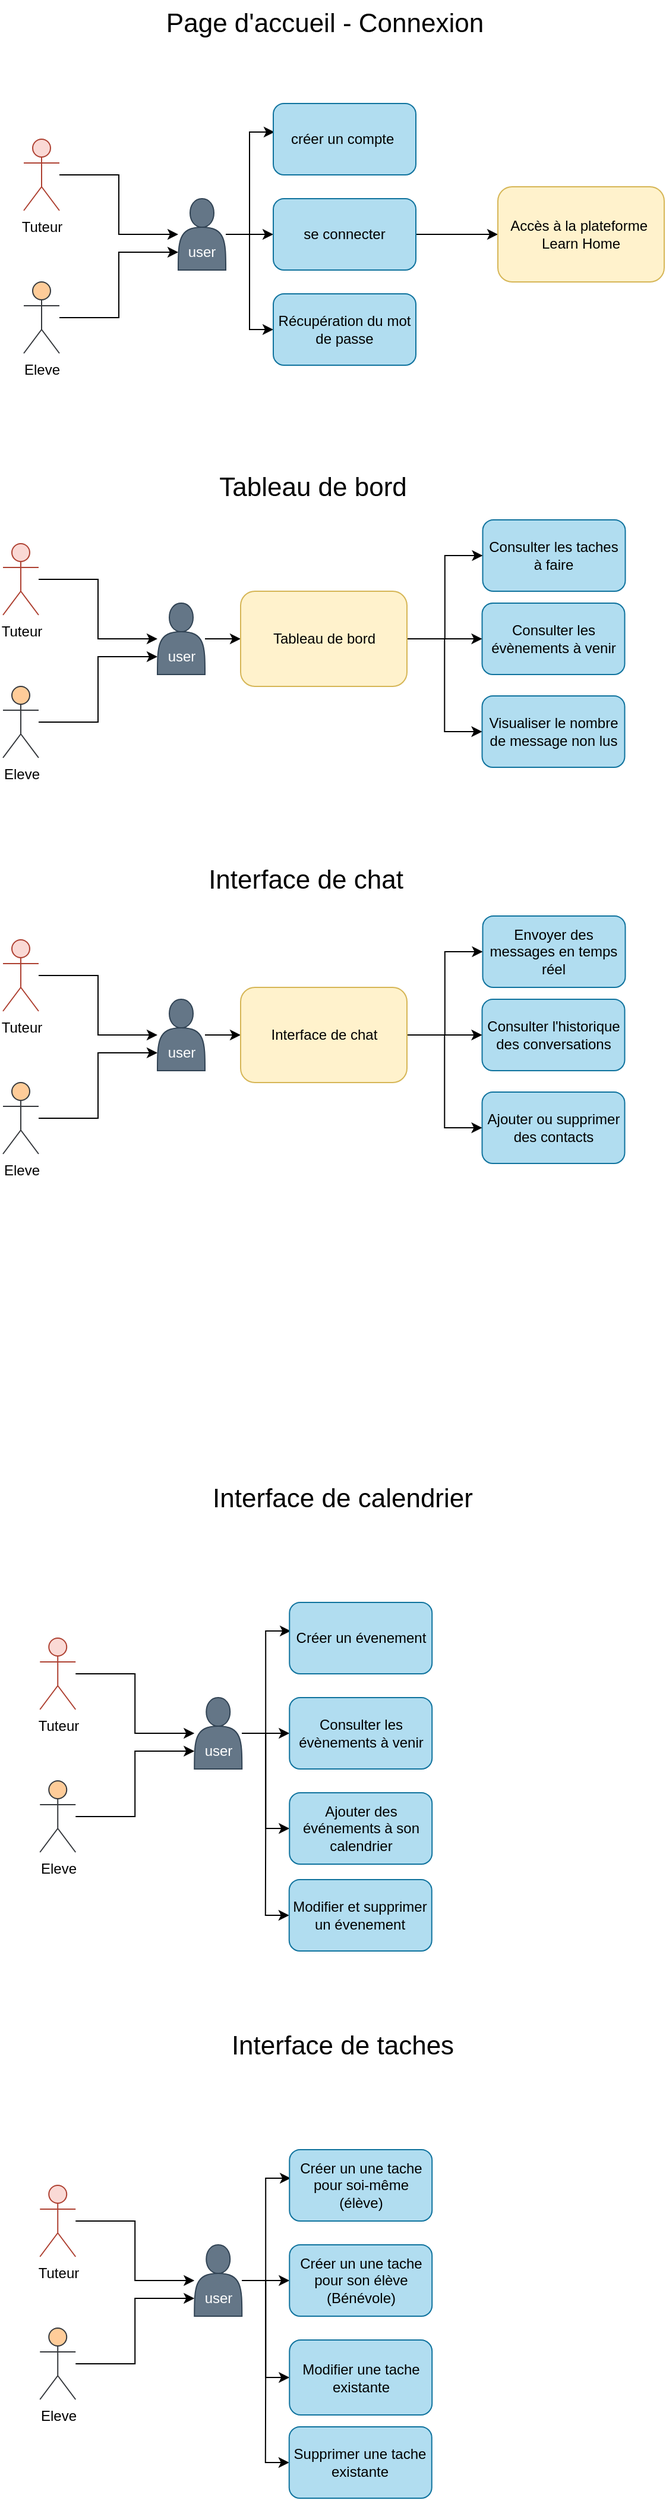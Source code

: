 <mxfile version="24.3.1" type="device">
  <diagram name="Page-1" id="o-b82NMgc5WbNwef8hEY">
    <mxGraphModel dx="1434" dy="780" grid="1" gridSize="10" guides="1" tooltips="1" connect="1" arrows="1" fold="1" page="1" pageScale="1" pageWidth="827" pageHeight="1169" math="0" shadow="0">
      <root>
        <mxCell id="0" />
        <mxCell id="1" parent="0" />
        <mxCell id="kh5sHy_S3ubo4G1eniif-13" value="" style="edgeStyle=orthogonalEdgeStyle;rounded=0;orthogonalLoop=1;jettySize=auto;html=1;entryX=0.008;entryY=0.4;entryDx=0;entryDy=0;entryPerimeter=0;" edge="1" parent="1" source="kh5sHy_S3ubo4G1eniif-2" target="kh5sHy_S3ubo4G1eniif-6">
          <mxGeometry relative="1" as="geometry" />
        </mxCell>
        <mxCell id="kh5sHy_S3ubo4G1eniif-14" style="edgeStyle=orthogonalEdgeStyle;rounded=0;orthogonalLoop=1;jettySize=auto;html=1;entryX=0;entryY=0.5;entryDx=0;entryDy=0;" edge="1" parent="1" source="kh5sHy_S3ubo4G1eniif-2" target="kh5sHy_S3ubo4G1eniif-12">
          <mxGeometry relative="1" as="geometry" />
        </mxCell>
        <mxCell id="kh5sHy_S3ubo4G1eniif-15" style="edgeStyle=orthogonalEdgeStyle;rounded=0;orthogonalLoop=1;jettySize=auto;html=1;entryX=0;entryY=0.5;entryDx=0;entryDy=0;" edge="1" parent="1" source="kh5sHy_S3ubo4G1eniif-2" target="kh5sHy_S3ubo4G1eniif-11">
          <mxGeometry relative="1" as="geometry" />
        </mxCell>
        <mxCell id="kh5sHy_S3ubo4G1eniif-2" value="&lt;div&gt;&lt;br&gt;&lt;/div&gt;&lt;div&gt;&lt;br&gt;&lt;/div&gt;user" style="shape=actor;whiteSpace=wrap;html=1;fillColor=#647687;fontColor=#ffffff;strokeColor=#314354;" vertex="1" parent="1">
          <mxGeometry x="282" y="197" width="40" height="60" as="geometry" />
        </mxCell>
        <mxCell id="kh5sHy_S3ubo4G1eniif-8" value="" style="edgeStyle=orthogonalEdgeStyle;rounded=0;orthogonalLoop=1;jettySize=auto;html=1;" edge="1" parent="1" source="kh5sHy_S3ubo4G1eniif-3" target="kh5sHy_S3ubo4G1eniif-2">
          <mxGeometry relative="1" as="geometry" />
        </mxCell>
        <mxCell id="kh5sHy_S3ubo4G1eniif-3" value="Tuteur" style="shape=umlActor;verticalLabelPosition=bottom;verticalAlign=top;html=1;outlineConnect=0;fillColor=#fad9d5;strokeColor=#ae4132;" vertex="1" parent="1">
          <mxGeometry x="152" y="147" width="30" height="60" as="geometry" />
        </mxCell>
        <mxCell id="kh5sHy_S3ubo4G1eniif-10" value="" style="edgeStyle=orthogonalEdgeStyle;rounded=0;orthogonalLoop=1;jettySize=auto;html=1;entryX=0;entryY=0.75;entryDx=0;entryDy=0;" edge="1" parent="1" source="kh5sHy_S3ubo4G1eniif-4" target="kh5sHy_S3ubo4G1eniif-2">
          <mxGeometry relative="1" as="geometry">
            <mxPoint x="217" y="297" as="targetPoint" />
          </mxGeometry>
        </mxCell>
        <mxCell id="kh5sHy_S3ubo4G1eniif-4" value="Eleve" style="shape=umlActor;verticalLabelPosition=bottom;verticalAlign=top;html=1;outlineConnect=0;fillColor=#ffcc99;strokeColor=#36393d;" vertex="1" parent="1">
          <mxGeometry x="152" y="267" width="30" height="60" as="geometry" />
        </mxCell>
        <mxCell id="kh5sHy_S3ubo4G1eniif-6" value="créer un compte&amp;nbsp;" style="rounded=1;whiteSpace=wrap;html=1;fillColor=#b1ddf0;strokeColor=#10739e;" vertex="1" parent="1">
          <mxGeometry x="362" y="117" width="120" height="60" as="geometry" />
        </mxCell>
        <mxCell id="kh5sHy_S3ubo4G1eniif-11" value="Récupération du mot de passe" style="rounded=1;whiteSpace=wrap;html=1;fillColor=#b1ddf0;strokeColor=#10739e;" vertex="1" parent="1">
          <mxGeometry x="362" y="277" width="120" height="60" as="geometry" />
        </mxCell>
        <mxCell id="kh5sHy_S3ubo4G1eniif-22" value="" style="edgeStyle=orthogonalEdgeStyle;rounded=0;orthogonalLoop=1;jettySize=auto;html=1;" edge="1" parent="1" source="kh5sHy_S3ubo4G1eniif-12" target="kh5sHy_S3ubo4G1eniif-16">
          <mxGeometry relative="1" as="geometry" />
        </mxCell>
        <mxCell id="kh5sHy_S3ubo4G1eniif-12" value="se connecter" style="rounded=1;whiteSpace=wrap;html=1;fillColor=#b1ddf0;strokeColor=#10739e;" vertex="1" parent="1">
          <mxGeometry x="362" y="197" width="120" height="60" as="geometry" />
        </mxCell>
        <mxCell id="kh5sHy_S3ubo4G1eniif-16" value="Accès à la plateforme&amp;nbsp;&lt;div&gt;Learn Home&lt;/div&gt;" style="rounded=1;whiteSpace=wrap;html=1;fillColor=#fff2cc;strokeColor=#d6b656;" vertex="1" parent="1">
          <mxGeometry x="551" y="187" width="140" height="80" as="geometry" />
        </mxCell>
        <mxCell id="kh5sHy_S3ubo4G1eniif-17" value="&lt;font style=&quot;font-size: 22px;&quot;&gt;Page d&#39;accueil - Connexion&lt;/font&gt;" style="text;html=1;align=center;verticalAlign=middle;resizable=0;points=[];autosize=1;strokeColor=none;fillColor=none;" vertex="1" parent="1">
          <mxGeometry x="259.5" y="30" width="290" height="40" as="geometry" />
        </mxCell>
        <mxCell id="kh5sHy_S3ubo4G1eniif-65" value="" style="edgeStyle=orthogonalEdgeStyle;rounded=0;orthogonalLoop=1;jettySize=auto;html=1;" edge="1" parent="1" source="kh5sHy_S3ubo4G1eniif-26" target="kh5sHy_S3ubo4G1eniif-35">
          <mxGeometry relative="1" as="geometry" />
        </mxCell>
        <mxCell id="kh5sHy_S3ubo4G1eniif-26" value="&lt;div&gt;&lt;br&gt;&lt;/div&gt;&lt;div&gt;&lt;br&gt;&lt;/div&gt;user" style="shape=actor;whiteSpace=wrap;html=1;fillColor=#647687;fontColor=#ffffff;strokeColor=#314354;" vertex="1" parent="1">
          <mxGeometry x="264.5" y="537" width="40" height="60" as="geometry" />
        </mxCell>
        <mxCell id="kh5sHy_S3ubo4G1eniif-27" value="" style="edgeStyle=orthogonalEdgeStyle;rounded=0;orthogonalLoop=1;jettySize=auto;html=1;" edge="1" parent="1" source="kh5sHy_S3ubo4G1eniif-28" target="kh5sHy_S3ubo4G1eniif-26">
          <mxGeometry relative="1" as="geometry" />
        </mxCell>
        <mxCell id="kh5sHy_S3ubo4G1eniif-28" value="Tuteur" style="shape=umlActor;verticalLabelPosition=bottom;verticalAlign=top;html=1;outlineConnect=0;fillColor=#fad9d5;strokeColor=#ae4132;" vertex="1" parent="1">
          <mxGeometry x="134.5" y="487" width="30" height="60" as="geometry" />
        </mxCell>
        <mxCell id="kh5sHy_S3ubo4G1eniif-29" value="" style="edgeStyle=orthogonalEdgeStyle;rounded=0;orthogonalLoop=1;jettySize=auto;html=1;entryX=0;entryY=0.75;entryDx=0;entryDy=0;" edge="1" parent="1" source="kh5sHy_S3ubo4G1eniif-30" target="kh5sHy_S3ubo4G1eniif-26">
          <mxGeometry relative="1" as="geometry">
            <mxPoint x="199.5" y="637" as="targetPoint" />
          </mxGeometry>
        </mxCell>
        <mxCell id="kh5sHy_S3ubo4G1eniif-30" value="Eleve" style="shape=umlActor;verticalLabelPosition=bottom;verticalAlign=top;html=1;outlineConnect=0;fillColor=#ffcc99;strokeColor=#36393d;" vertex="1" parent="1">
          <mxGeometry x="134.5" y="607" width="30" height="60" as="geometry" />
        </mxCell>
        <mxCell id="kh5sHy_S3ubo4G1eniif-31" value="Consulter les évènements à venir" style="rounded=1;whiteSpace=wrap;html=1;fillColor=#b1ddf0;strokeColor=#10739e;" vertex="1" parent="1">
          <mxGeometry x="537.75" y="537" width="120" height="60" as="geometry" />
        </mxCell>
        <mxCell id="kh5sHy_S3ubo4G1eniif-32" value="Visualiser le nombre de message non lus" style="rounded=1;whiteSpace=wrap;html=1;fillColor=#b1ddf0;strokeColor=#10739e;" vertex="1" parent="1">
          <mxGeometry x="537.75" y="615" width="120" height="60" as="geometry" />
        </mxCell>
        <mxCell id="kh5sHy_S3ubo4G1eniif-34" value="Consulter les taches à faire" style="rounded=1;whiteSpace=wrap;html=1;fillColor=#b1ddf0;strokeColor=#10739e;" vertex="1" parent="1">
          <mxGeometry x="538.25" y="467" width="120" height="60" as="geometry" />
        </mxCell>
        <mxCell id="kh5sHy_S3ubo4G1eniif-66" value="" style="edgeStyle=orthogonalEdgeStyle;rounded=0;orthogonalLoop=1;jettySize=auto;html=1;" edge="1" parent="1" source="kh5sHy_S3ubo4G1eniif-35" target="kh5sHy_S3ubo4G1eniif-31">
          <mxGeometry relative="1" as="geometry">
            <Array as="points">
              <mxPoint x="510.5" y="567" />
              <mxPoint x="510.5" y="567" />
            </Array>
          </mxGeometry>
        </mxCell>
        <mxCell id="kh5sHy_S3ubo4G1eniif-67" style="edgeStyle=orthogonalEdgeStyle;rounded=0;orthogonalLoop=1;jettySize=auto;html=1;entryX=0;entryY=0.5;entryDx=0;entryDy=0;" edge="1" parent="1" source="kh5sHy_S3ubo4G1eniif-35" target="kh5sHy_S3ubo4G1eniif-32">
          <mxGeometry relative="1" as="geometry" />
        </mxCell>
        <mxCell id="kh5sHy_S3ubo4G1eniif-68" style="edgeStyle=orthogonalEdgeStyle;rounded=0;orthogonalLoop=1;jettySize=auto;html=1;entryX=0;entryY=0.5;entryDx=0;entryDy=0;" edge="1" parent="1" source="kh5sHy_S3ubo4G1eniif-35" target="kh5sHy_S3ubo4G1eniif-34">
          <mxGeometry relative="1" as="geometry" />
        </mxCell>
        <mxCell id="kh5sHy_S3ubo4G1eniif-35" value="Tableau de bord" style="rounded=1;whiteSpace=wrap;html=1;fillColor=#fff2cc;strokeColor=#d6b656;" vertex="1" parent="1">
          <mxGeometry x="334.5" y="527" width="140" height="80" as="geometry" />
        </mxCell>
        <mxCell id="kh5sHy_S3ubo4G1eniif-36" value="&lt;span style=&quot;font-size: 22px;&quot;&gt;Tableau de bord&lt;/span&gt;" style="text;html=1;align=center;verticalAlign=middle;resizable=0;points=[];autosize=1;strokeColor=none;fillColor=none;" vertex="1" parent="1">
          <mxGeometry x="304.5" y="420" width="180" height="40" as="geometry" />
        </mxCell>
        <mxCell id="kh5sHy_S3ubo4G1eniif-50" value="&lt;font style=&quot;font-size: 22px;&quot;&gt;Interface de chat&lt;/font&gt;" style="text;html=1;align=center;verticalAlign=middle;resizable=0;points=[];autosize=1;strokeColor=none;fillColor=none;" vertex="1" parent="1">
          <mxGeometry x="293.5" y="750" width="190" height="40" as="geometry" />
        </mxCell>
        <mxCell id="kh5sHy_S3ubo4G1eniif-51" value="" style="edgeStyle=orthogonalEdgeStyle;rounded=0;orthogonalLoop=1;jettySize=auto;html=1;entryX=0.008;entryY=0.4;entryDx=0;entryDy=0;entryPerimeter=0;" edge="1" parent="1" source="kh5sHy_S3ubo4G1eniif-54" target="kh5sHy_S3ubo4G1eniif-59">
          <mxGeometry relative="1" as="geometry" />
        </mxCell>
        <mxCell id="kh5sHy_S3ubo4G1eniif-52" style="edgeStyle=orthogonalEdgeStyle;rounded=0;orthogonalLoop=1;jettySize=auto;html=1;entryX=0;entryY=0.5;entryDx=0;entryDy=0;" edge="1" parent="1" source="kh5sHy_S3ubo4G1eniif-54" target="kh5sHy_S3ubo4G1eniif-62">
          <mxGeometry relative="1" as="geometry" />
        </mxCell>
        <mxCell id="kh5sHy_S3ubo4G1eniif-53" style="edgeStyle=orthogonalEdgeStyle;rounded=0;orthogonalLoop=1;jettySize=auto;html=1;entryX=0;entryY=0.5;entryDx=0;entryDy=0;" edge="1" parent="1" source="kh5sHy_S3ubo4G1eniif-54" target="kh5sHy_S3ubo4G1eniif-60">
          <mxGeometry relative="1" as="geometry" />
        </mxCell>
        <mxCell id="kh5sHy_S3ubo4G1eniif-83" style="edgeStyle=orthogonalEdgeStyle;rounded=0;orthogonalLoop=1;jettySize=auto;html=1;entryX=0;entryY=0.5;entryDx=0;entryDy=0;" edge="1" parent="1" source="kh5sHy_S3ubo4G1eniif-54" target="kh5sHy_S3ubo4G1eniif-82">
          <mxGeometry relative="1" as="geometry" />
        </mxCell>
        <mxCell id="kh5sHy_S3ubo4G1eniif-54" value="&lt;div&gt;&lt;br&gt;&lt;/div&gt;&lt;div&gt;&lt;br&gt;&lt;/div&gt;user" style="shape=actor;whiteSpace=wrap;html=1;fillColor=#647687;fontColor=#ffffff;strokeColor=#314354;" vertex="1" parent="1">
          <mxGeometry x="295.62" y="1457" width="40" height="60" as="geometry" />
        </mxCell>
        <mxCell id="kh5sHy_S3ubo4G1eniif-55" value="" style="edgeStyle=orthogonalEdgeStyle;rounded=0;orthogonalLoop=1;jettySize=auto;html=1;" edge="1" parent="1" source="kh5sHy_S3ubo4G1eniif-56" target="kh5sHy_S3ubo4G1eniif-54">
          <mxGeometry relative="1" as="geometry" />
        </mxCell>
        <mxCell id="kh5sHy_S3ubo4G1eniif-56" value="Tuteur" style="shape=umlActor;verticalLabelPosition=bottom;verticalAlign=top;html=1;outlineConnect=0;fillColor=#fad9d5;strokeColor=#ae4132;" vertex="1" parent="1">
          <mxGeometry x="165.62" y="1407" width="30" height="60" as="geometry" />
        </mxCell>
        <mxCell id="kh5sHy_S3ubo4G1eniif-57" value="" style="edgeStyle=orthogonalEdgeStyle;rounded=0;orthogonalLoop=1;jettySize=auto;html=1;entryX=0;entryY=0.75;entryDx=0;entryDy=0;" edge="1" parent="1" source="kh5sHy_S3ubo4G1eniif-58" target="kh5sHy_S3ubo4G1eniif-54">
          <mxGeometry relative="1" as="geometry">
            <mxPoint x="230.62" y="1557" as="targetPoint" />
          </mxGeometry>
        </mxCell>
        <mxCell id="kh5sHy_S3ubo4G1eniif-58" value="Eleve" style="shape=umlActor;verticalLabelPosition=bottom;verticalAlign=top;html=1;outlineConnect=0;fillColor=#ffcc99;strokeColor=#36393d;" vertex="1" parent="1">
          <mxGeometry x="165.62" y="1527" width="30" height="60" as="geometry" />
        </mxCell>
        <mxCell id="kh5sHy_S3ubo4G1eniif-59" value="Créer un évenement" style="rounded=1;whiteSpace=wrap;html=1;fillColor=#b1ddf0;strokeColor=#10739e;" vertex="1" parent="1">
          <mxGeometry x="375.62" y="1377" width="120" height="60" as="geometry" />
        </mxCell>
        <mxCell id="kh5sHy_S3ubo4G1eniif-60" value="Ajouter des événements à son calendrier" style="rounded=1;whiteSpace=wrap;html=1;fillColor=#b1ddf0;strokeColor=#10739e;" vertex="1" parent="1">
          <mxGeometry x="375.62" y="1537" width="120" height="60" as="geometry" />
        </mxCell>
        <mxCell id="kh5sHy_S3ubo4G1eniif-62" value="Consulter les évènements à venir" style="rounded=1;whiteSpace=wrap;html=1;fillColor=#b1ddf0;strokeColor=#10739e;" vertex="1" parent="1">
          <mxGeometry x="375.62" y="1457" width="120" height="60" as="geometry" />
        </mxCell>
        <mxCell id="kh5sHy_S3ubo4G1eniif-64" value="&lt;span style=&quot;font-size: 22px;&quot;&gt;Interface de calendrier&lt;/span&gt;" style="text;html=1;align=center;verticalAlign=middle;resizable=0;points=[];autosize=1;strokeColor=none;fillColor=none;" vertex="1" parent="1">
          <mxGeometry x="299.62" y="1270" width="240" height="40" as="geometry" />
        </mxCell>
        <mxCell id="kh5sHy_S3ubo4G1eniif-69" value="" style="edgeStyle=orthogonalEdgeStyle;rounded=0;orthogonalLoop=1;jettySize=auto;html=1;" edge="1" parent="1" source="kh5sHy_S3ubo4G1eniif-70" target="kh5sHy_S3ubo4G1eniif-81">
          <mxGeometry relative="1" as="geometry" />
        </mxCell>
        <mxCell id="kh5sHy_S3ubo4G1eniif-70" value="&lt;div&gt;&lt;br&gt;&lt;/div&gt;&lt;div&gt;&lt;br&gt;&lt;/div&gt;user" style="shape=actor;whiteSpace=wrap;html=1;fillColor=#647687;fontColor=#ffffff;strokeColor=#314354;" vertex="1" parent="1">
          <mxGeometry x="264.5" y="870" width="40" height="60" as="geometry" />
        </mxCell>
        <mxCell id="kh5sHy_S3ubo4G1eniif-71" value="" style="edgeStyle=orthogonalEdgeStyle;rounded=0;orthogonalLoop=1;jettySize=auto;html=1;" edge="1" parent="1" source="kh5sHy_S3ubo4G1eniif-72" target="kh5sHy_S3ubo4G1eniif-70">
          <mxGeometry relative="1" as="geometry" />
        </mxCell>
        <mxCell id="kh5sHy_S3ubo4G1eniif-72" value="Tuteur" style="shape=umlActor;verticalLabelPosition=bottom;verticalAlign=top;html=1;outlineConnect=0;fillColor=#fad9d5;strokeColor=#ae4132;" vertex="1" parent="1">
          <mxGeometry x="134.5" y="820" width="30" height="60" as="geometry" />
        </mxCell>
        <mxCell id="kh5sHy_S3ubo4G1eniif-73" value="" style="edgeStyle=orthogonalEdgeStyle;rounded=0;orthogonalLoop=1;jettySize=auto;html=1;entryX=0;entryY=0.75;entryDx=0;entryDy=0;" edge="1" parent="1" source="kh5sHy_S3ubo4G1eniif-74" target="kh5sHy_S3ubo4G1eniif-70">
          <mxGeometry relative="1" as="geometry">
            <mxPoint x="199.5" y="970" as="targetPoint" />
          </mxGeometry>
        </mxCell>
        <mxCell id="kh5sHy_S3ubo4G1eniif-74" value="Eleve" style="shape=umlActor;verticalLabelPosition=bottom;verticalAlign=top;html=1;outlineConnect=0;fillColor=#ffcc99;strokeColor=#36393d;" vertex="1" parent="1">
          <mxGeometry x="134.5" y="940" width="30" height="60" as="geometry" />
        </mxCell>
        <mxCell id="kh5sHy_S3ubo4G1eniif-75" value="Consulter l&#39;historique des conversations" style="rounded=1;whiteSpace=wrap;html=1;fillColor=#b1ddf0;strokeColor=#10739e;" vertex="1" parent="1">
          <mxGeometry x="537.75" y="870" width="120" height="60" as="geometry" />
        </mxCell>
        <mxCell id="kh5sHy_S3ubo4G1eniif-76" value="Ajouter ou supprimer des contacts" style="rounded=1;whiteSpace=wrap;html=1;fillColor=#b1ddf0;strokeColor=#10739e;" vertex="1" parent="1">
          <mxGeometry x="537.75" y="948" width="120" height="60" as="geometry" />
        </mxCell>
        <mxCell id="kh5sHy_S3ubo4G1eniif-77" value="Envoyer des messages en temps réel" style="rounded=1;whiteSpace=wrap;html=1;fillColor=#b1ddf0;strokeColor=#10739e;" vertex="1" parent="1">
          <mxGeometry x="538.25" y="800" width="120" height="60" as="geometry" />
        </mxCell>
        <mxCell id="kh5sHy_S3ubo4G1eniif-78" value="" style="edgeStyle=orthogonalEdgeStyle;rounded=0;orthogonalLoop=1;jettySize=auto;html=1;" edge="1" parent="1" source="kh5sHy_S3ubo4G1eniif-81" target="kh5sHy_S3ubo4G1eniif-75">
          <mxGeometry relative="1" as="geometry">
            <Array as="points">
              <mxPoint x="510.5" y="900" />
              <mxPoint x="510.5" y="900" />
            </Array>
          </mxGeometry>
        </mxCell>
        <mxCell id="kh5sHy_S3ubo4G1eniif-79" style="edgeStyle=orthogonalEdgeStyle;rounded=0;orthogonalLoop=1;jettySize=auto;html=1;entryX=0;entryY=0.5;entryDx=0;entryDy=0;" edge="1" parent="1" source="kh5sHy_S3ubo4G1eniif-81" target="kh5sHy_S3ubo4G1eniif-76">
          <mxGeometry relative="1" as="geometry" />
        </mxCell>
        <mxCell id="kh5sHy_S3ubo4G1eniif-80" style="edgeStyle=orthogonalEdgeStyle;rounded=0;orthogonalLoop=1;jettySize=auto;html=1;entryX=0;entryY=0.5;entryDx=0;entryDy=0;" edge="1" parent="1" source="kh5sHy_S3ubo4G1eniif-81" target="kh5sHy_S3ubo4G1eniif-77">
          <mxGeometry relative="1" as="geometry" />
        </mxCell>
        <mxCell id="kh5sHy_S3ubo4G1eniif-81" value="Interface de chat" style="rounded=1;whiteSpace=wrap;html=1;fillColor=#fff2cc;strokeColor=#d6b656;" vertex="1" parent="1">
          <mxGeometry x="334.5" y="860" width="140" height="80" as="geometry" />
        </mxCell>
        <mxCell id="kh5sHy_S3ubo4G1eniif-82" value="Modifier et supprimer un évenement" style="rounded=1;whiteSpace=wrap;html=1;fillColor=#b1ddf0;strokeColor=#10739e;" vertex="1" parent="1">
          <mxGeometry x="375.37" y="1610" width="120" height="60" as="geometry" />
        </mxCell>
        <mxCell id="kh5sHy_S3ubo4G1eniif-84" value="" style="edgeStyle=orthogonalEdgeStyle;rounded=0;orthogonalLoop=1;jettySize=auto;html=1;entryX=0.008;entryY=0.4;entryDx=0;entryDy=0;entryPerimeter=0;" edge="1" parent="1" source="kh5sHy_S3ubo4G1eniif-88" target="kh5sHy_S3ubo4G1eniif-93">
          <mxGeometry relative="1" as="geometry" />
        </mxCell>
        <mxCell id="kh5sHy_S3ubo4G1eniif-85" style="edgeStyle=orthogonalEdgeStyle;rounded=0;orthogonalLoop=1;jettySize=auto;html=1;entryX=0;entryY=0.5;entryDx=0;entryDy=0;" edge="1" parent="1" source="kh5sHy_S3ubo4G1eniif-88" target="kh5sHy_S3ubo4G1eniif-95">
          <mxGeometry relative="1" as="geometry" />
        </mxCell>
        <mxCell id="kh5sHy_S3ubo4G1eniif-86" style="edgeStyle=orthogonalEdgeStyle;rounded=0;orthogonalLoop=1;jettySize=auto;html=1;entryX=0;entryY=0.5;entryDx=0;entryDy=0;" edge="1" parent="1" source="kh5sHy_S3ubo4G1eniif-88" target="kh5sHy_S3ubo4G1eniif-94">
          <mxGeometry relative="1" as="geometry" />
        </mxCell>
        <mxCell id="kh5sHy_S3ubo4G1eniif-87" style="edgeStyle=orthogonalEdgeStyle;rounded=0;orthogonalLoop=1;jettySize=auto;html=1;entryX=0;entryY=0.5;entryDx=0;entryDy=0;" edge="1" parent="1" source="kh5sHy_S3ubo4G1eniif-88" target="kh5sHy_S3ubo4G1eniif-97">
          <mxGeometry relative="1" as="geometry" />
        </mxCell>
        <mxCell id="kh5sHy_S3ubo4G1eniif-88" value="&lt;div&gt;&lt;br&gt;&lt;/div&gt;&lt;div&gt;&lt;br&gt;&lt;/div&gt;user" style="shape=actor;whiteSpace=wrap;html=1;fillColor=#647687;fontColor=#ffffff;strokeColor=#314354;" vertex="1" parent="1">
          <mxGeometry x="295.62" y="1917" width="40" height="60" as="geometry" />
        </mxCell>
        <mxCell id="kh5sHy_S3ubo4G1eniif-89" value="" style="edgeStyle=orthogonalEdgeStyle;rounded=0;orthogonalLoop=1;jettySize=auto;html=1;" edge="1" parent="1" source="kh5sHy_S3ubo4G1eniif-90" target="kh5sHy_S3ubo4G1eniif-88">
          <mxGeometry relative="1" as="geometry" />
        </mxCell>
        <mxCell id="kh5sHy_S3ubo4G1eniif-90" value="Tuteur" style="shape=umlActor;verticalLabelPosition=bottom;verticalAlign=top;html=1;outlineConnect=0;fillColor=#fad9d5;strokeColor=#ae4132;" vertex="1" parent="1">
          <mxGeometry x="165.62" y="1867" width="30" height="60" as="geometry" />
        </mxCell>
        <mxCell id="kh5sHy_S3ubo4G1eniif-91" value="" style="edgeStyle=orthogonalEdgeStyle;rounded=0;orthogonalLoop=1;jettySize=auto;html=1;entryX=0;entryY=0.75;entryDx=0;entryDy=0;" edge="1" parent="1" source="kh5sHy_S3ubo4G1eniif-92" target="kh5sHy_S3ubo4G1eniif-88">
          <mxGeometry relative="1" as="geometry">
            <mxPoint x="230.62" y="2017" as="targetPoint" />
          </mxGeometry>
        </mxCell>
        <mxCell id="kh5sHy_S3ubo4G1eniif-92" value="Eleve" style="shape=umlActor;verticalLabelPosition=bottom;verticalAlign=top;html=1;outlineConnect=0;fillColor=#ffcc99;strokeColor=#36393d;" vertex="1" parent="1">
          <mxGeometry x="165.62" y="1987" width="30" height="60" as="geometry" />
        </mxCell>
        <mxCell id="kh5sHy_S3ubo4G1eniif-93" value="Créer un une tache pour soi-même (élève)" style="rounded=1;whiteSpace=wrap;html=1;fillColor=#b1ddf0;strokeColor=#10739e;" vertex="1" parent="1">
          <mxGeometry x="375.62" y="1837" width="120" height="60" as="geometry" />
        </mxCell>
        <mxCell id="kh5sHy_S3ubo4G1eniif-94" value="Modifier une tache existante" style="rounded=1;whiteSpace=wrap;html=1;fillColor=#b1ddf0;strokeColor=#10739e;" vertex="1" parent="1">
          <mxGeometry x="375.62" y="1997" width="120" height="63" as="geometry" />
        </mxCell>
        <mxCell id="kh5sHy_S3ubo4G1eniif-95" value="Créer un une tache pour son élève (Bénévole)" style="rounded=1;whiteSpace=wrap;html=1;fillColor=#b1ddf0;strokeColor=#10739e;" vertex="1" parent="1">
          <mxGeometry x="375.62" y="1917" width="120" height="60" as="geometry" />
        </mxCell>
        <mxCell id="kh5sHy_S3ubo4G1eniif-96" value="&lt;span style=&quot;font-size: 22px;&quot;&gt;Interface de taches&lt;/span&gt;" style="text;html=1;align=center;verticalAlign=middle;resizable=0;points=[];autosize=1;strokeColor=none;fillColor=none;" vertex="1" parent="1">
          <mxGeometry x="314.62" y="1730" width="210" height="40" as="geometry" />
        </mxCell>
        <mxCell id="kh5sHy_S3ubo4G1eniif-97" value="Supprimer une tache existante" style="rounded=1;whiteSpace=wrap;html=1;fillColor=#b1ddf0;strokeColor=#10739e;" vertex="1" parent="1">
          <mxGeometry x="375.37" y="2070" width="120" height="60" as="geometry" />
        </mxCell>
      </root>
    </mxGraphModel>
  </diagram>
</mxfile>
